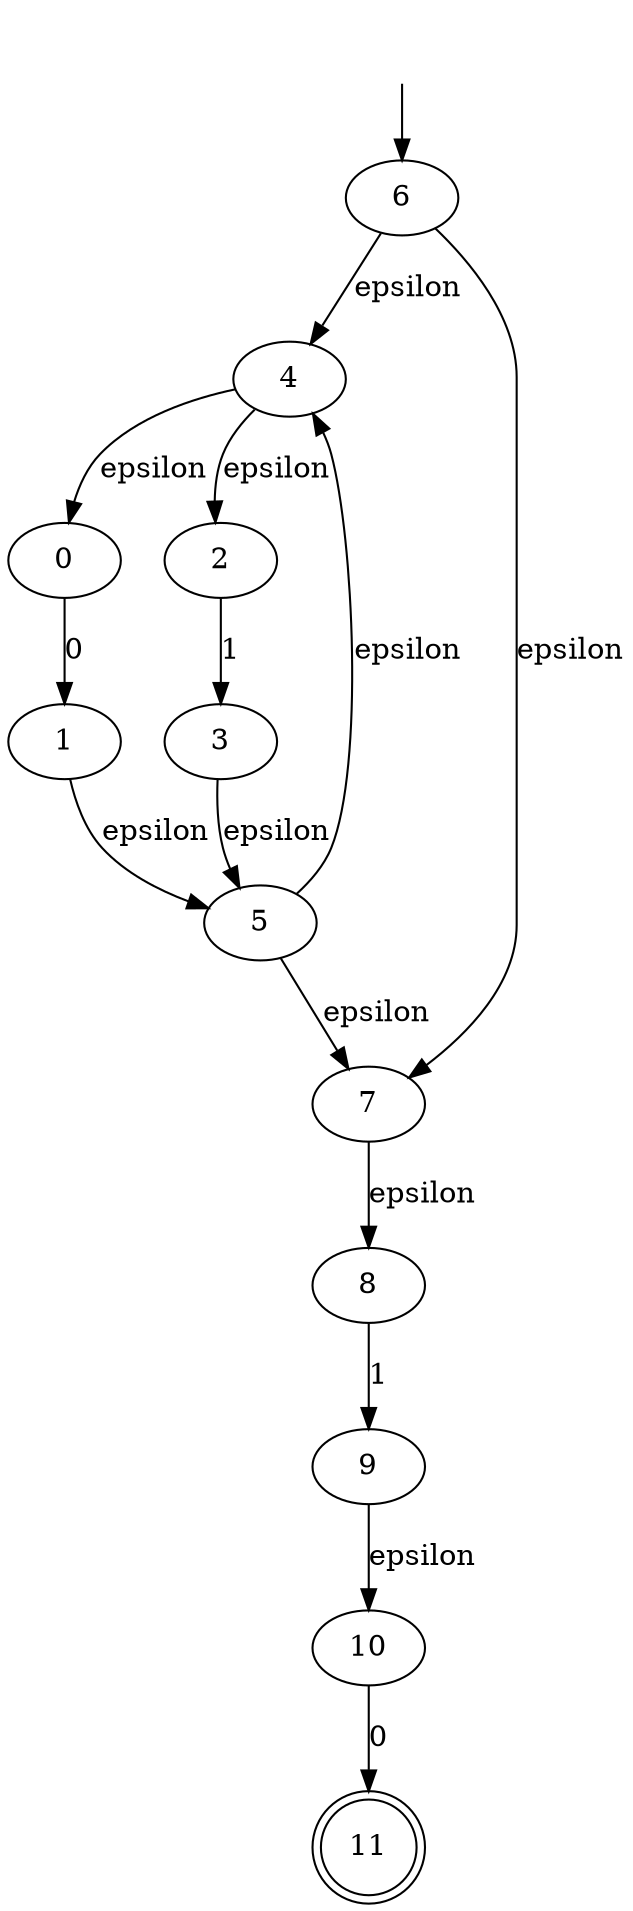 digraph nfa {
	11 [shape=doublecircle];
	start [label="",shape=none];
	start -> 6;

	0 -> 1 [label=0];
	4 -> 0 [label=epsilon];
	4 -> 2 [label=epsilon];
	1 -> 5 [label=epsilon];
	3 -> 5 [label=epsilon];
	6 -> 4 [label=epsilon];
	6 -> 7 [label=epsilon];
	5 -> 4 [label=epsilon];
	5 -> 7 [label=epsilon];
	10 -> 11 [label=0];
	9 -> 10 [label=epsilon];
	7 -> 8 [label=epsilon];
	2 -> 3 [label=1];
	8 -> 9 [label=1];
}